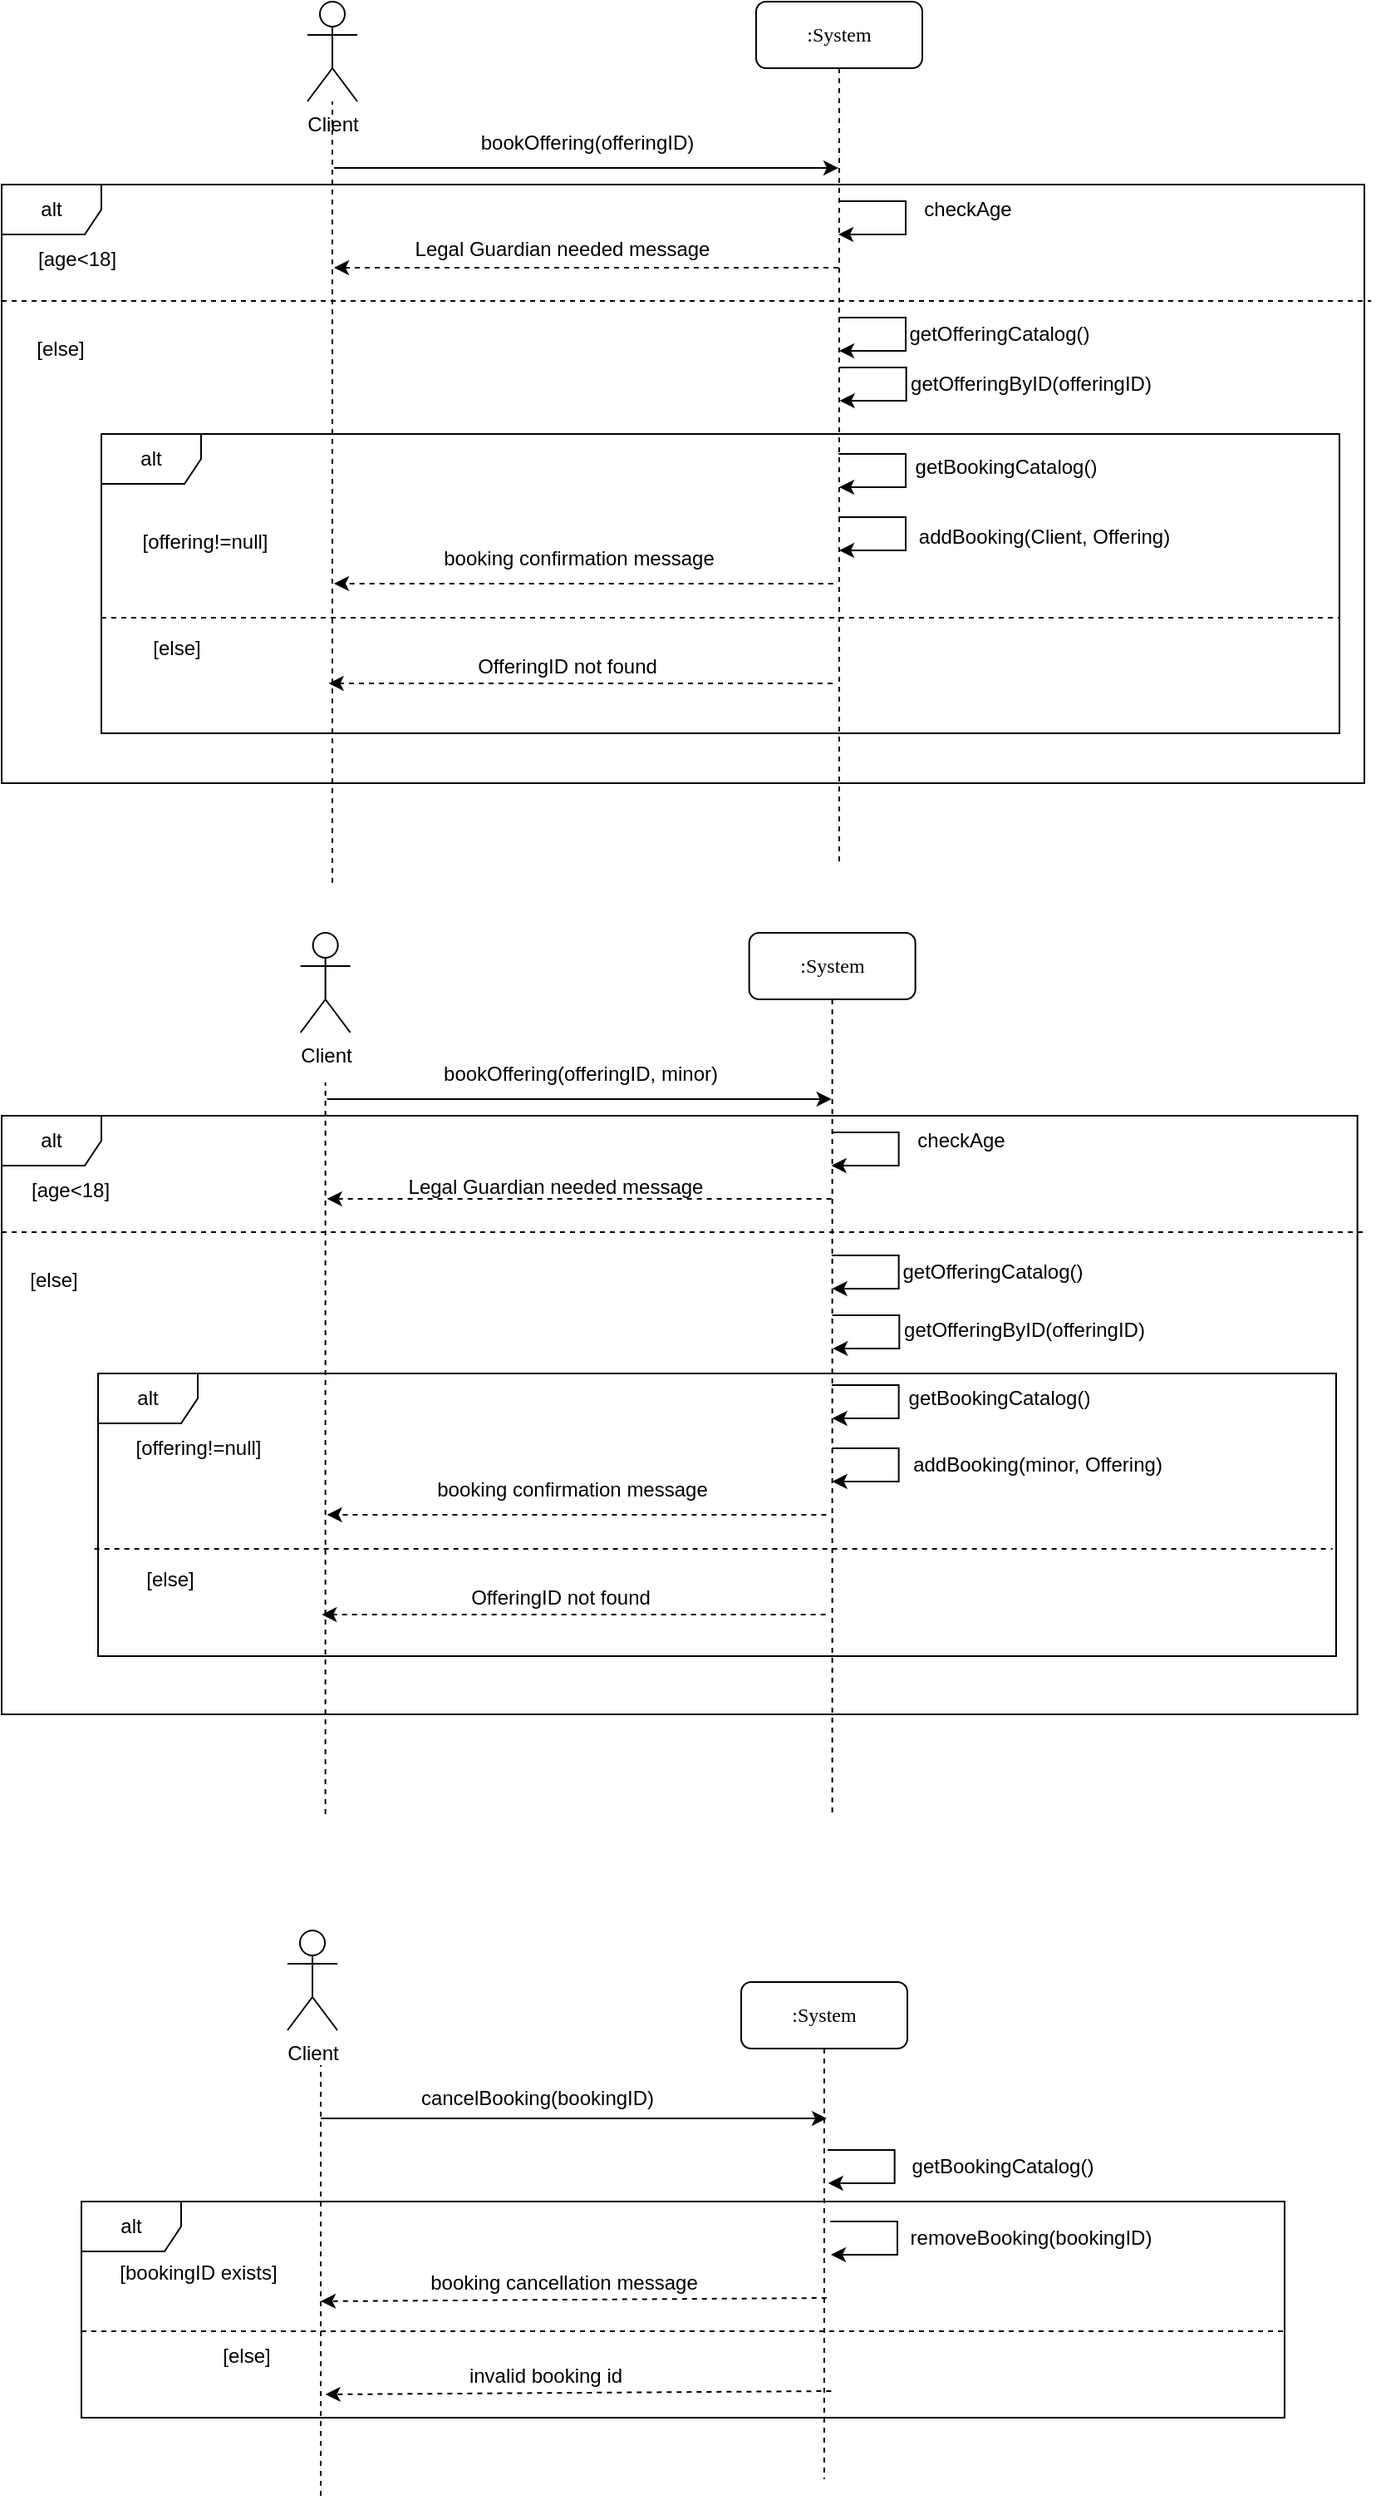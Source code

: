 <mxfile version="24.8.3">
  <diagram name="Page-1" id="13e1069c-82ec-6db2-03f1-153e76fe0fe0">
    <mxGraphModel dx="1434" dy="1595" grid="1" gridSize="10" guides="1" tooltips="1" connect="1" arrows="1" fold="1" page="1" pageScale="1" pageWidth="1100" pageHeight="850" background="none" math="0" shadow="0">
      <root>
        <mxCell id="0" />
        <mxCell id="1" parent="0" />
        <mxCell id="7baba1c4bc27f4b0-4" value=":System" style="shape=umlLifeline;perimeter=lifelinePerimeter;whiteSpace=wrap;html=1;container=1;collapsible=0;recursiveResize=0;outlineConnect=0;rounded=1;shadow=0;comic=0;labelBackgroundColor=none;strokeWidth=1;fontFamily=Verdana;fontSize=12;align=center;" parent="1" vertex="1">
          <mxGeometry x="584" y="-790" width="100" height="520" as="geometry" />
        </mxCell>
        <mxCell id="Fx4KbVEXu6mlI82oyd68-16" value="" style="endArrow=classic;html=1;rounded=0;" parent="7baba1c4bc27f4b0-4" edge="1">
          <mxGeometry width="50" height="50" relative="1" as="geometry">
            <mxPoint x="49.997" y="220" as="sourcePoint" />
            <mxPoint x="50.33" y="240" as="targetPoint" />
            <Array as="points">
              <mxPoint x="90.33" y="220" />
              <mxPoint x="90.33" y="240" />
            </Array>
          </mxGeometry>
        </mxCell>
        <mxCell id="Fx4KbVEXu6mlI82oyd68-15" value="" style="endArrow=classic;html=1;rounded=0;" parent="7baba1c4bc27f4b0-4" edge="1">
          <mxGeometry width="50" height="50" relative="1" as="geometry">
            <mxPoint x="49.667" y="120" as="sourcePoint" />
            <mxPoint x="49.5" y="140" as="targetPoint" />
            <Array as="points">
              <mxPoint x="90" y="120" />
              <mxPoint x="90" y="140" />
            </Array>
          </mxGeometry>
        </mxCell>
        <mxCell id="Fx4KbVEXu6mlI82oyd68-8" value="" style="endArrow=none;dashed=1;html=1;rounded=0;" parent="1" source="Fx4KbVEXu6mlI82oyd68-10" edge="1">
          <mxGeometry width="50" height="50" relative="1" as="geometry">
            <mxPoint x="324" y="-360" as="sourcePoint" />
            <mxPoint x="324" y="-730" as="targetPoint" />
          </mxGeometry>
        </mxCell>
        <mxCell id="Fx4KbVEXu6mlI82oyd68-9" value="" style="endArrow=none;dashed=1;html=1;rounded=0;" parent="1" edge="1" target="Fx4KbVEXu6mlI82oyd68-10">
          <mxGeometry width="50" height="50" relative="1" as="geometry">
            <mxPoint x="329" y="-260" as="sourcePoint" />
            <mxPoint x="329" y="-700" as="targetPoint" />
          </mxGeometry>
        </mxCell>
        <mxCell id="Fx4KbVEXu6mlI82oyd68-10" value="Client" style="shape=umlActor;verticalLabelPosition=bottom;verticalAlign=top;html=1;outlineConnect=0;" parent="1" vertex="1">
          <mxGeometry x="314" y="-790" width="30" height="60" as="geometry" />
        </mxCell>
        <mxCell id="Fx4KbVEXu6mlI82oyd68-13" value="" style="endArrow=classic;html=1;rounded=0;" parent="1" edge="1">
          <mxGeometry width="50" height="50" relative="1" as="geometry">
            <mxPoint x="330" y="-690" as="sourcePoint" />
            <mxPoint x="633.5" y="-690" as="targetPoint" />
          </mxGeometry>
        </mxCell>
        <mxCell id="Fx4KbVEXu6mlI82oyd68-14" value="bookOffering(offeringID)" style="text;html=1;align=center;verticalAlign=middle;resizable=0;points=[];autosize=1;strokeColor=none;fillColor=none;" parent="1" vertex="1">
          <mxGeometry x="407" y="-720" width="150" height="30" as="geometry" />
        </mxCell>
        <mxCell id="Fx4KbVEXu6mlI82oyd68-17" value="checkAge" style="text;html=1;align=center;verticalAlign=middle;resizable=0;points=[];autosize=1;strokeColor=none;fillColor=none;" parent="1" vertex="1">
          <mxGeometry x="671" y="-680" width="80" height="30" as="geometry" />
        </mxCell>
        <mxCell id="Fx4KbVEXu6mlI82oyd68-18" value="getOfferingByID(offeringID)" style="text;html=1;align=center;verticalAlign=middle;resizable=0;points=[];autosize=1;strokeColor=none;fillColor=none;" parent="1" vertex="1">
          <mxGeometry x="664" y="-575" width="170" height="30" as="geometry" />
        </mxCell>
        <mxCell id="Fx4KbVEXu6mlI82oyd68-19" value="" style="endArrow=classic;html=1;rounded=0;" parent="1" edge="1">
          <mxGeometry width="50" height="50" relative="1" as="geometry">
            <mxPoint x="633.667" y="-518" as="sourcePoint" />
            <mxPoint x="634" y="-498" as="targetPoint" />
            <Array as="points">
              <mxPoint x="674" y="-518" />
              <mxPoint x="674" y="-498" />
            </Array>
          </mxGeometry>
        </mxCell>
        <mxCell id="Fx4KbVEXu6mlI82oyd68-20" value="getBookingCatalog()" style="text;html=1;align=center;verticalAlign=middle;resizable=0;points=[];autosize=1;strokeColor=none;fillColor=none;" parent="1" vertex="1">
          <mxGeometry x="664" y="-525" width="140" height="30" as="geometry" />
        </mxCell>
        <mxCell id="Fx4KbVEXu6mlI82oyd68-29" value="alt" style="shape=umlFrame;whiteSpace=wrap;html=1;pointerEvents=0;" parent="1" vertex="1">
          <mxGeometry x="130" y="-680" width="820" height="360" as="geometry" />
        </mxCell>
        <mxCell id="Fx4KbVEXu6mlI82oyd68-32" value="[else]" style="text;html=1;align=center;verticalAlign=middle;resizable=0;points=[];autosize=1;strokeColor=none;fillColor=none;" parent="1" vertex="1">
          <mxGeometry x="140" y="-596" width="50" height="30" as="geometry" />
        </mxCell>
        <mxCell id="giZi3sO-TTmVDWN61RLp-1" value=":System" style="shape=umlLifeline;perimeter=lifelinePerimeter;whiteSpace=wrap;html=1;container=1;collapsible=0;recursiveResize=0;outlineConnect=0;rounded=1;shadow=0;comic=0;labelBackgroundColor=none;strokeWidth=1;fontFamily=Verdana;fontSize=12;align=center;" parent="1" vertex="1">
          <mxGeometry x="575" y="401" width="100" height="299" as="geometry" />
        </mxCell>
        <mxCell id="giZi3sO-TTmVDWN61RLp-8" value="" style="endArrow=none;dashed=1;html=1;rounded=0;" parent="1" edge="1">
          <mxGeometry width="50" height="50" relative="1" as="geometry">
            <mxPoint x="322" y="710" as="sourcePoint" />
            <mxPoint x="322" y="451" as="targetPoint" />
          </mxGeometry>
        </mxCell>
        <mxCell id="giZi3sO-TTmVDWN61RLp-9" value="Client" style="shape=umlActor;verticalLabelPosition=bottom;verticalAlign=top;html=1;outlineConnect=0;" parent="1" vertex="1">
          <mxGeometry x="302" y="370" width="30" height="60" as="geometry" />
        </mxCell>
        <mxCell id="giZi3sO-TTmVDWN61RLp-12" value="" style="endArrow=classic;html=1;rounded=0;" parent="1" edge="1">
          <mxGeometry width="50" height="50" relative="1" as="geometry">
            <mxPoint x="322" y="483" as="sourcePoint" />
            <mxPoint x="626.5" y="483" as="targetPoint" />
          </mxGeometry>
        </mxCell>
        <mxCell id="giZi3sO-TTmVDWN61RLp-13" value="" style="endArrow=classic;html=1;rounded=0;" parent="1" edge="1">
          <mxGeometry width="50" height="50" relative="1" as="geometry">
            <mxPoint x="626.997" y="502" as="sourcePoint" />
            <mxPoint x="627.33" y="522" as="targetPoint" />
            <Array as="points">
              <mxPoint x="667.33" y="502" />
              <mxPoint x="667.33" y="522" />
            </Array>
          </mxGeometry>
        </mxCell>
        <mxCell id="giZi3sO-TTmVDWN61RLp-14" value="cancelBooking(bookingID)" style="text;html=1;align=center;verticalAlign=middle;resizable=0;points=[];autosize=1;strokeColor=none;fillColor=none;" parent="1" vertex="1">
          <mxGeometry x="367" y="456" width="170" height="30" as="geometry" />
        </mxCell>
        <mxCell id="giZi3sO-TTmVDWN61RLp-15" value="getBookingCatalog()" style="text;html=1;align=center;verticalAlign=middle;resizable=0;points=[];autosize=1;strokeColor=none;fillColor=none;" parent="1" vertex="1">
          <mxGeometry x="662" y="497" width="140" height="30" as="geometry" />
        </mxCell>
        <mxCell id="giZi3sO-TTmVDWN61RLp-16" value="alt" style="shape=umlFrame;whiteSpace=wrap;html=1;pointerEvents=0;" parent="1" vertex="1">
          <mxGeometry x="178" y="533" width="724" height="130" as="geometry" />
        </mxCell>
        <mxCell id="giZi3sO-TTmVDWN61RLp-17" value="[bookingID exists]" style="text;html=1;align=center;verticalAlign=middle;resizable=0;points=[];autosize=1;strokeColor=none;fillColor=none;" parent="1" vertex="1">
          <mxGeometry x="188" y="561" width="120" height="30" as="geometry" />
        </mxCell>
        <mxCell id="giZi3sO-TTmVDWN61RLp-18" value="" style="line;strokeWidth=1;fillColor=none;align=left;verticalAlign=middle;spacingTop=-1;spacingLeft=3;spacingRight=3;rotatable=0;labelPosition=right;points=[];portConstraint=eastwest;strokeColor=inherit;dashed=1;" parent="1" vertex="1">
          <mxGeometry x="178" y="607" width="724" height="8" as="geometry" />
        </mxCell>
        <mxCell id="giZi3sO-TTmVDWN61RLp-19" value="[else]" style="text;html=1;align=center;verticalAlign=middle;resizable=0;points=[];autosize=1;strokeColor=none;fillColor=none;" parent="1" vertex="1">
          <mxGeometry x="252" y="611" width="50" height="30" as="geometry" />
        </mxCell>
        <mxCell id="giZi3sO-TTmVDWN61RLp-20" value="" style="endArrow=classic;html=1;rounded=0;" parent="1" edge="1">
          <mxGeometry width="50" height="50" relative="1" as="geometry">
            <mxPoint x="628.667" y="545" as="sourcePoint" />
            <mxPoint x="629" y="565" as="targetPoint" />
            <Array as="points">
              <mxPoint x="669" y="545" />
              <mxPoint x="669" y="565" />
            </Array>
          </mxGeometry>
        </mxCell>
        <mxCell id="giZi3sO-TTmVDWN61RLp-21" value="" style="endArrow=classic;html=1;rounded=0;dashed=1;" parent="1" edge="1">
          <mxGeometry width="50" height="50" relative="1" as="geometry">
            <mxPoint x="626.38" y="591" as="sourcePoint" />
            <mxPoint x="322" y="593" as="targetPoint" />
          </mxGeometry>
        </mxCell>
        <mxCell id="giZi3sO-TTmVDWN61RLp-22" value="removeBooking(bookingID)" style="text;html=1;align=center;verticalAlign=middle;resizable=0;points=[];autosize=1;strokeColor=none;fillColor=none;" parent="1" vertex="1">
          <mxGeometry x="663.82" y="540" width="170" height="30" as="geometry" />
        </mxCell>
        <mxCell id="giZi3sO-TTmVDWN61RLp-23" value="invalid booking id" style="text;html=1;align=center;verticalAlign=middle;resizable=0;points=[];autosize=1;strokeColor=none;fillColor=none;" parent="1" vertex="1">
          <mxGeometry x="397" y="623" width="120" height="30" as="geometry" />
        </mxCell>
        <mxCell id="giZi3sO-TTmVDWN61RLp-24" value="" style="endArrow=classic;html=1;rounded=0;dashed=1;" parent="1" edge="1">
          <mxGeometry width="50" height="50" relative="1" as="geometry">
            <mxPoint x="629.19" y="647" as="sourcePoint" />
            <mxPoint x="324.81" y="649" as="targetPoint" />
          </mxGeometry>
        </mxCell>
        <mxCell id="giZi3sO-TTmVDWN61RLp-25" value="booking cancellation message" style="text;html=1;align=center;verticalAlign=middle;resizable=0;points=[];autosize=1;strokeColor=none;fillColor=none;" parent="1" vertex="1">
          <mxGeometry x="373" y="567" width="190" height="30" as="geometry" />
        </mxCell>
        <mxCell id="OwT-2eTWdiVbE4dqZVUs-1" value="[age&amp;lt;18]" style="text;html=1;align=center;verticalAlign=middle;resizable=0;points=[];autosize=1;strokeColor=none;fillColor=none;" vertex="1" parent="1">
          <mxGeometry x="140" y="-650" width="70" height="30" as="geometry" />
        </mxCell>
        <mxCell id="OwT-2eTWdiVbE4dqZVUs-3" value="" style="endArrow=none;dashed=1;html=1;rounded=0;entryX=1.006;entryY=0.368;entryDx=0;entryDy=0;entryPerimeter=0;" edge="1" parent="1">
          <mxGeometry width="50" height="50" relative="1" as="geometry">
            <mxPoint x="130" y="-610" as="sourcePoint" />
            <mxPoint x="954.176" y="-610" as="targetPoint" />
          </mxGeometry>
        </mxCell>
        <mxCell id="OwT-2eTWdiVbE4dqZVUs-4" value="" style="endArrow=classic;html=1;rounded=0;dashed=1;" edge="1" parent="1" source="7baba1c4bc27f4b0-4">
          <mxGeometry width="50" height="50" relative="1" as="geometry">
            <mxPoint x="520" y="-590" as="sourcePoint" />
            <mxPoint x="330" y="-630" as="targetPoint" />
          </mxGeometry>
        </mxCell>
        <mxCell id="OwT-2eTWdiVbE4dqZVUs-5" value="Legal Guardian needed message" style="text;html=1;align=center;verticalAlign=middle;resizable=0;points=[];autosize=1;strokeColor=none;fillColor=none;" vertex="1" parent="1">
          <mxGeometry x="362" y="-656" width="210" height="30" as="geometry" />
        </mxCell>
        <mxCell id="OwT-2eTWdiVbE4dqZVUs-9" value="" style="endArrow=classic;html=1;rounded=0;" edge="1" parent="1">
          <mxGeometry width="50" height="50" relative="1" as="geometry">
            <mxPoint x="633.667" y="-600" as="sourcePoint" />
            <mxPoint x="634" y="-580" as="targetPoint" />
            <Array as="points">
              <mxPoint x="674" y="-600" />
              <mxPoint x="674" y="-580" />
            </Array>
          </mxGeometry>
        </mxCell>
        <mxCell id="OwT-2eTWdiVbE4dqZVUs-10" value="getOfferingCatalog()" style="edgeLabel;html=1;align=center;verticalAlign=middle;resizable=0;points=[];fontSize=12;" vertex="1" connectable="0" parent="OwT-2eTWdiVbE4dqZVUs-9">
          <mxGeometry x="-0.036" y="8" relative="1" as="geometry">
            <mxPoint x="48" y="2" as="offset" />
          </mxGeometry>
        </mxCell>
        <mxCell id="OwT-2eTWdiVbE4dqZVUs-13" value="" style="endArrow=classic;html=1;rounded=0;" edge="1" parent="1">
          <mxGeometry width="50" height="50" relative="1" as="geometry">
            <mxPoint x="633.667" y="-480" as="sourcePoint" />
            <mxPoint x="634" y="-460" as="targetPoint" />
            <Array as="points">
              <mxPoint x="674" y="-480" />
              <mxPoint x="674" y="-460" />
            </Array>
          </mxGeometry>
        </mxCell>
        <mxCell id="OwT-2eTWdiVbE4dqZVUs-14" value="addBooking(Client, Offering)" style="text;html=1;align=center;verticalAlign=middle;resizable=0;points=[];autosize=1;strokeColor=none;fillColor=none;" vertex="1" parent="1">
          <mxGeometry x="667" y="-483" width="180" height="30" as="geometry" />
        </mxCell>
        <mxCell id="OwT-2eTWdiVbE4dqZVUs-15" value="" style="endArrow=classic;html=1;rounded=0;dashed=1;" edge="1" parent="1">
          <mxGeometry width="50" height="50" relative="1" as="geometry">
            <mxPoint x="630.38" y="-440" as="sourcePoint" />
            <mxPoint x="330" y="-440" as="targetPoint" />
          </mxGeometry>
        </mxCell>
        <mxCell id="OwT-2eTWdiVbE4dqZVUs-16" value="booking confirmation message" style="text;html=1;align=center;verticalAlign=middle;resizable=0;points=[];autosize=1;strokeColor=none;fillColor=none;" vertex="1" parent="1">
          <mxGeometry x="382" y="-470" width="190" height="30" as="geometry" />
        </mxCell>
        <mxCell id="OwT-2eTWdiVbE4dqZVUs-17" value="alt" style="shape=umlFrame;whiteSpace=wrap;html=1;pointerEvents=0;" vertex="1" parent="1">
          <mxGeometry x="190" y="-530" width="745" height="180" as="geometry" />
        </mxCell>
        <mxCell id="OwT-2eTWdiVbE4dqZVUs-18" value="[offering!=null]" style="text;html=1;align=center;verticalAlign=middle;resizable=0;points=[];autosize=1;strokeColor=none;fillColor=none;" vertex="1" parent="1">
          <mxGeometry x="202" y="-480" width="100" height="30" as="geometry" />
        </mxCell>
        <mxCell id="OwT-2eTWdiVbE4dqZVUs-19" value="" style="line;strokeWidth=1;fillColor=none;align=left;verticalAlign=middle;spacingTop=-1;spacingLeft=3;spacingRight=3;rotatable=0;labelPosition=right;points=[];portConstraint=eastwest;strokeColor=inherit;dashed=1;" vertex="1" parent="1">
          <mxGeometry x="190" y="-429" width="745" height="19" as="geometry" />
        </mxCell>
        <mxCell id="OwT-2eTWdiVbE4dqZVUs-20" value="&lt;div&gt;&lt;br&gt;&lt;/div&gt;&lt;div&gt;[else]&lt;br&gt;&lt;/div&gt;" style="text;html=1;align=center;verticalAlign=middle;resizable=0;points=[];autosize=1;strokeColor=none;fillColor=none;" vertex="1" parent="1">
          <mxGeometry x="210" y="-429" width="50" height="40" as="geometry" />
        </mxCell>
        <mxCell id="OwT-2eTWdiVbE4dqZVUs-22" value="" style="endArrow=classic;html=1;rounded=0;dashed=1;" edge="1" parent="1">
          <mxGeometry width="50" height="50" relative="1" as="geometry">
            <mxPoint x="630" y="-380" as="sourcePoint" />
            <mxPoint x="326.81" y="-380" as="targetPoint" />
          </mxGeometry>
        </mxCell>
        <mxCell id="OwT-2eTWdiVbE4dqZVUs-23" value="OfferingID not found" style="text;html=1;align=center;verticalAlign=middle;resizable=0;points=[];autosize=1;strokeColor=none;fillColor=none;" vertex="1" parent="1">
          <mxGeometry x="405" y="-405" width="130" height="30" as="geometry" />
        </mxCell>
        <mxCell id="OwT-2eTWdiVbE4dqZVUs-84" value=":System" style="shape=umlLifeline;perimeter=lifelinePerimeter;whiteSpace=wrap;html=1;container=1;collapsible=0;recursiveResize=0;outlineConnect=0;rounded=1;shadow=0;comic=0;labelBackgroundColor=none;strokeWidth=1;fontFamily=Verdana;fontSize=12;align=center;" vertex="1" parent="1">
          <mxGeometry x="579.82" y="-230" width="100" height="530" as="geometry" />
        </mxCell>
        <mxCell id="OwT-2eTWdiVbE4dqZVUs-85" value="" style="endArrow=classic;html=1;rounded=0;" edge="1" parent="OwT-2eTWdiVbE4dqZVUs-84">
          <mxGeometry width="50" height="50" relative="1" as="geometry">
            <mxPoint x="49.997" y="230" as="sourcePoint" />
            <mxPoint x="50.33" y="250" as="targetPoint" />
            <Array as="points">
              <mxPoint x="90.33" y="230" />
              <mxPoint x="90.33" y="250" />
            </Array>
          </mxGeometry>
        </mxCell>
        <mxCell id="OwT-2eTWdiVbE4dqZVUs-86" value="" style="endArrow=classic;html=1;rounded=0;" edge="1" parent="OwT-2eTWdiVbE4dqZVUs-84">
          <mxGeometry width="50" height="50" relative="1" as="geometry">
            <mxPoint x="49.667" y="120" as="sourcePoint" />
            <mxPoint x="49.5" y="140" as="targetPoint" />
            <Array as="points">
              <mxPoint x="90" y="120" />
              <mxPoint x="90" y="140" />
            </Array>
          </mxGeometry>
        </mxCell>
        <mxCell id="OwT-2eTWdiVbE4dqZVUs-87" value="" style="endArrow=none;dashed=1;html=1;rounded=0;" edge="1" parent="1" source="OwT-2eTWdiVbE4dqZVUs-89">
          <mxGeometry width="50" height="50" relative="1" as="geometry">
            <mxPoint x="319.82" y="200" as="sourcePoint" />
            <mxPoint x="319.82" y="-170" as="targetPoint" />
          </mxGeometry>
        </mxCell>
        <mxCell id="OwT-2eTWdiVbE4dqZVUs-88" value="" style="endArrow=none;dashed=1;html=1;rounded=0;" edge="1" parent="1">
          <mxGeometry width="50" height="50" relative="1" as="geometry">
            <mxPoint x="324.82" y="300" as="sourcePoint" />
            <mxPoint x="324.82" y="-140" as="targetPoint" />
          </mxGeometry>
        </mxCell>
        <mxCell id="OwT-2eTWdiVbE4dqZVUs-89" value="Client" style="shape=umlActor;verticalLabelPosition=bottom;verticalAlign=top;html=1;outlineConnect=0;" vertex="1" parent="1">
          <mxGeometry x="309.82" y="-230" width="30" height="60" as="geometry" />
        </mxCell>
        <mxCell id="OwT-2eTWdiVbE4dqZVUs-90" value="" style="endArrow=classic;html=1;rounded=0;" edge="1" parent="1">
          <mxGeometry width="50" height="50" relative="1" as="geometry">
            <mxPoint x="325.82" y="-130" as="sourcePoint" />
            <mxPoint x="629.32" y="-130" as="targetPoint" />
          </mxGeometry>
        </mxCell>
        <mxCell id="OwT-2eTWdiVbE4dqZVUs-91" value="bookOffering(offeringID, minor)" style="text;html=1;align=center;verticalAlign=middle;resizable=0;points=[];autosize=1;strokeColor=none;fillColor=none;" vertex="1" parent="1">
          <mxGeometry x="382.82" y="-160" width="190" height="30" as="geometry" />
        </mxCell>
        <mxCell id="OwT-2eTWdiVbE4dqZVUs-92" value="checkAge" style="text;html=1;align=center;verticalAlign=middle;resizable=0;points=[];autosize=1;strokeColor=none;fillColor=none;" vertex="1" parent="1">
          <mxGeometry x="666.82" y="-120" width="80" height="30" as="geometry" />
        </mxCell>
        <mxCell id="OwT-2eTWdiVbE4dqZVUs-93" value="getOfferingByID(offeringID)" style="text;html=1;align=center;verticalAlign=middle;resizable=0;points=[];autosize=1;strokeColor=none;fillColor=none;" vertex="1" parent="1">
          <mxGeometry x="659.82" y="-6" width="170" height="30" as="geometry" />
        </mxCell>
        <mxCell id="OwT-2eTWdiVbE4dqZVUs-94" value="" style="endArrow=classic;html=1;rounded=0;" edge="1" parent="1">
          <mxGeometry width="50" height="50" relative="1" as="geometry">
            <mxPoint x="629.487" y="42" as="sourcePoint" />
            <mxPoint x="629.82" y="62" as="targetPoint" />
            <Array as="points">
              <mxPoint x="669.82" y="42" />
              <mxPoint x="669.82" y="62" />
            </Array>
          </mxGeometry>
        </mxCell>
        <mxCell id="OwT-2eTWdiVbE4dqZVUs-95" value="getBookingCatalog()" style="text;html=1;align=center;verticalAlign=middle;resizable=0;points=[];autosize=1;strokeColor=none;fillColor=none;" vertex="1" parent="1">
          <mxGeometry x="659.82" y="35" width="140" height="30" as="geometry" />
        </mxCell>
        <mxCell id="OwT-2eTWdiVbE4dqZVUs-96" value="alt" style="shape=umlFrame;whiteSpace=wrap;html=1;pointerEvents=0;" vertex="1" parent="1">
          <mxGeometry x="130" y="-120" width="815.82" height="360" as="geometry" />
        </mxCell>
        <mxCell id="OwT-2eTWdiVbE4dqZVUs-97" value="[else]" style="text;html=1;align=center;verticalAlign=middle;resizable=0;points=[];autosize=1;strokeColor=none;fillColor=none;" vertex="1" parent="1">
          <mxGeometry x="135.82" y="-36" width="50" height="30" as="geometry" />
        </mxCell>
        <mxCell id="OwT-2eTWdiVbE4dqZVUs-98" value="[age&amp;lt;18]" style="text;html=1;align=center;verticalAlign=middle;resizable=0;points=[];autosize=1;strokeColor=none;fillColor=none;" vertex="1" parent="1">
          <mxGeometry x="135.82" y="-90" width="70" height="30" as="geometry" />
        </mxCell>
        <mxCell id="OwT-2eTWdiVbE4dqZVUs-99" value="" style="endArrow=none;dashed=1;html=1;rounded=0;entryX=1.006;entryY=0.368;entryDx=0;entryDy=0;entryPerimeter=0;" edge="1" parent="1">
          <mxGeometry width="50" height="50" relative="1" as="geometry">
            <mxPoint x="130" y="-50" as="sourcePoint" />
            <mxPoint x="949.996" y="-50" as="targetPoint" />
          </mxGeometry>
        </mxCell>
        <mxCell id="OwT-2eTWdiVbE4dqZVUs-100" value="" style="endArrow=classic;html=1;rounded=0;dashed=1;" edge="1" parent="1" source="OwT-2eTWdiVbE4dqZVUs-84">
          <mxGeometry width="50" height="50" relative="1" as="geometry">
            <mxPoint x="515.82" y="-30" as="sourcePoint" />
            <mxPoint x="325.82" y="-70" as="targetPoint" />
          </mxGeometry>
        </mxCell>
        <mxCell id="OwT-2eTWdiVbE4dqZVUs-101" value="Legal Guardian needed message" style="text;html=1;align=center;verticalAlign=middle;resizable=0;points=[];autosize=1;strokeColor=none;fillColor=none;" vertex="1" parent="1">
          <mxGeometry x="357.82" y="-92" width="210" height="30" as="geometry" />
        </mxCell>
        <mxCell id="OwT-2eTWdiVbE4dqZVUs-102" value="" style="endArrow=classic;html=1;rounded=0;" edge="1" parent="1">
          <mxGeometry width="50" height="50" relative="1" as="geometry">
            <mxPoint x="629.487" y="-36" as="sourcePoint" />
            <mxPoint x="629.82" y="-16" as="targetPoint" />
            <Array as="points">
              <mxPoint x="669.82" y="-36" />
              <mxPoint x="669.82" y="-16" />
            </Array>
          </mxGeometry>
        </mxCell>
        <mxCell id="OwT-2eTWdiVbE4dqZVUs-103" value="getOfferingCatalog()" style="edgeLabel;html=1;align=center;verticalAlign=middle;resizable=0;points=[];fontSize=12;" vertex="1" connectable="0" parent="OwT-2eTWdiVbE4dqZVUs-102">
          <mxGeometry x="-0.036" y="8" relative="1" as="geometry">
            <mxPoint x="48" y="2" as="offset" />
          </mxGeometry>
        </mxCell>
        <mxCell id="OwT-2eTWdiVbE4dqZVUs-104" value="" style="endArrow=classic;html=1;rounded=0;" edge="1" parent="1">
          <mxGeometry width="50" height="50" relative="1" as="geometry">
            <mxPoint x="629.487" y="80" as="sourcePoint" />
            <mxPoint x="629.82" y="100" as="targetPoint" />
            <Array as="points">
              <mxPoint x="669.82" y="80" />
              <mxPoint x="669.82" y="100" />
            </Array>
          </mxGeometry>
        </mxCell>
        <mxCell id="OwT-2eTWdiVbE4dqZVUs-105" value="addBooking(minor, Offering)" style="text;html=1;align=center;verticalAlign=middle;resizable=0;points=[];autosize=1;strokeColor=none;fillColor=none;" vertex="1" parent="1">
          <mxGeometry x="662.82" y="75" width="180" height="30" as="geometry" />
        </mxCell>
        <mxCell id="OwT-2eTWdiVbE4dqZVUs-106" value="" style="endArrow=classic;html=1;rounded=0;dashed=1;" edge="1" parent="1">
          <mxGeometry width="50" height="50" relative="1" as="geometry">
            <mxPoint x="626.2" y="120" as="sourcePoint" />
            <mxPoint x="325.82" y="120" as="targetPoint" />
          </mxGeometry>
        </mxCell>
        <mxCell id="OwT-2eTWdiVbE4dqZVUs-107" value="booking confirmation message" style="text;html=1;align=center;verticalAlign=middle;resizable=0;points=[];autosize=1;strokeColor=none;fillColor=none;" vertex="1" parent="1">
          <mxGeometry x="377.82" y="90" width="190" height="30" as="geometry" />
        </mxCell>
        <mxCell id="OwT-2eTWdiVbE4dqZVUs-108" value="alt" style="shape=umlFrame;whiteSpace=wrap;html=1;pointerEvents=0;" vertex="1" parent="1">
          <mxGeometry x="188" y="35" width="745" height="170" as="geometry" />
        </mxCell>
        <mxCell id="OwT-2eTWdiVbE4dqZVUs-109" value="[offering!=null]" style="text;html=1;align=center;verticalAlign=middle;resizable=0;points=[];autosize=1;strokeColor=none;fillColor=none;" vertex="1" parent="1">
          <mxGeometry x="198" y="65" width="100" height="30" as="geometry" />
        </mxCell>
        <mxCell id="OwT-2eTWdiVbE4dqZVUs-110" value="" style="line;strokeWidth=1;fillColor=none;align=left;verticalAlign=middle;spacingTop=-1;spacingLeft=3;spacingRight=3;rotatable=0;labelPosition=right;points=[];portConstraint=eastwest;strokeColor=inherit;dashed=1;" vertex="1" parent="1">
          <mxGeometry x="185.82" y="131" width="745" height="19" as="geometry" />
        </mxCell>
        <mxCell id="OwT-2eTWdiVbE4dqZVUs-111" value="&lt;div&gt;&lt;br&gt;&lt;/div&gt;&lt;div&gt;[else]&lt;br&gt;&lt;/div&gt;" style="text;html=1;align=center;verticalAlign=middle;resizable=0;points=[];autosize=1;strokeColor=none;fillColor=none;" vertex="1" parent="1">
          <mxGeometry x="205.82" y="131" width="50" height="40" as="geometry" />
        </mxCell>
        <mxCell id="OwT-2eTWdiVbE4dqZVUs-112" value="" style="endArrow=classic;html=1;rounded=0;dashed=1;" edge="1" parent="1">
          <mxGeometry width="50" height="50" relative="1" as="geometry">
            <mxPoint x="625.82" y="180" as="sourcePoint" />
            <mxPoint x="322.63" y="180" as="targetPoint" />
          </mxGeometry>
        </mxCell>
        <mxCell id="OwT-2eTWdiVbE4dqZVUs-113" value="OfferingID not found" style="text;html=1;align=center;verticalAlign=middle;resizable=0;points=[];autosize=1;strokeColor=none;fillColor=none;" vertex="1" parent="1">
          <mxGeometry x="400.82" y="155" width="130" height="30" as="geometry" />
        </mxCell>
      </root>
    </mxGraphModel>
  </diagram>
</mxfile>

